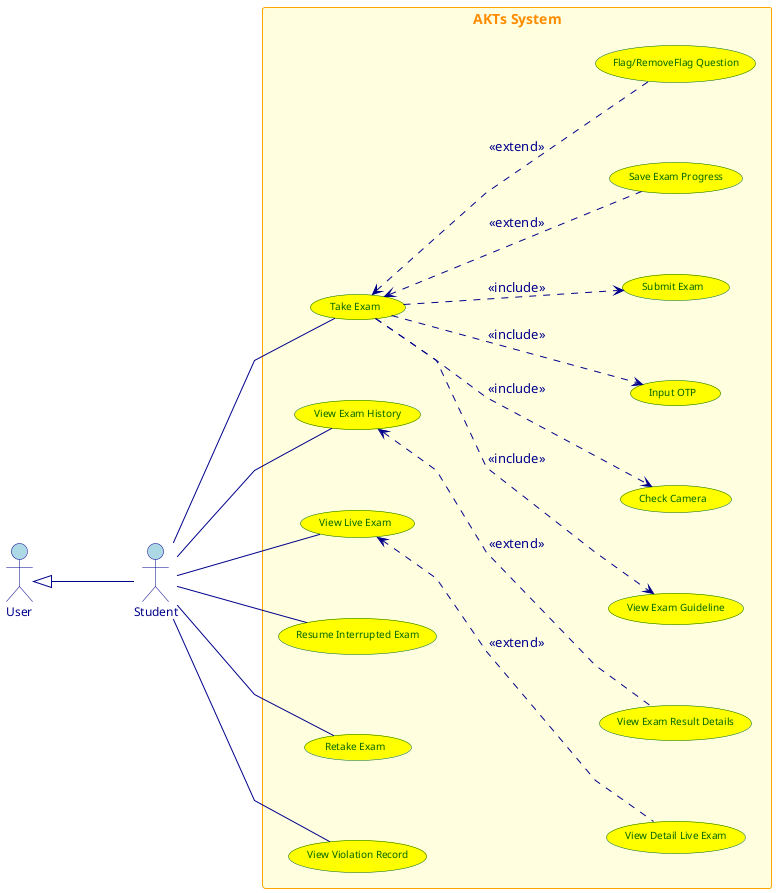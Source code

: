 @startuml
left to right direction
skinparam linetype polyline
skinparam nodesep 80
skinparam ranksep 100

skinparam actor {
  BackgroundColor lightblue
  BorderColor darkblue
  FontColor darkblue
  FontSize 12
}


skinparam usecase {
  BackgroundColor yellow
  BorderColor darkgreen
  FontColor darkgreen
  FontSize 10
}


skinparam rectangle {
  BackgroundColor lightyellow
  BorderColor orange
  FontColor darkorange
  FontSize 14
  FontStyle bold
}


skinparam arrow {
  Color darkblue
  FontColor darkblue
}


together {
  actor User as "User"
  actor Student as "Student"
 
}

rectangle "AKTs System" {
  (View Live Exam) as ViewLiveExam
  (View Detail Live Exam) as ViewDetailLiveExam
  (View Exam History) as ViewExamHistory
  (View Exam Result Details) as ViewExamResultDetails
  (View Exam Guideline) as ViewExamGuidelines
  (Check Camera) as CheckCamera
  (Take Exam) as TakeExam
  (Input OTP) as InputOTP
  (Submit Exam) as SubmitExam
  (Save Exam Progress) as SaveExamProgress
  (Flag/RemoveFlag Question) as FlagQuestion
  (Resume Interrupted Exam) as ResumeInterruptedExam
  (Retake Exam) as RetakeExam
  (View Violation Record) as ViewViolationRecord
  (View Violation Record) as ViewViolationRecord
}
User <|-d- Student 
Student -- ViewLiveExam
Student -- ViewExamHistory
Student -- TakeExam
Student -- ResumeInterruptedExam
Student -- RetakeExam
Student -- ViewViolationRecord

ViewDetailLiveExam .u.> ViewLiveExam : <<extend>>
ViewExamResultDetails .u.> ViewExamHistory : <<extend>>
TakeExam .d.> InputOTP : <<include>>
TakeExam .d.> CheckCamera : <<include>>
TakeExam .d.> ViewExamGuidelines : <<include>>
TakeExam .d.> SubmitExam : <<include>>
SaveExamProgress .u.> TakeExam : <<extend>>
FlagQuestion .u.> TakeExam : <<extend>>

@enduml